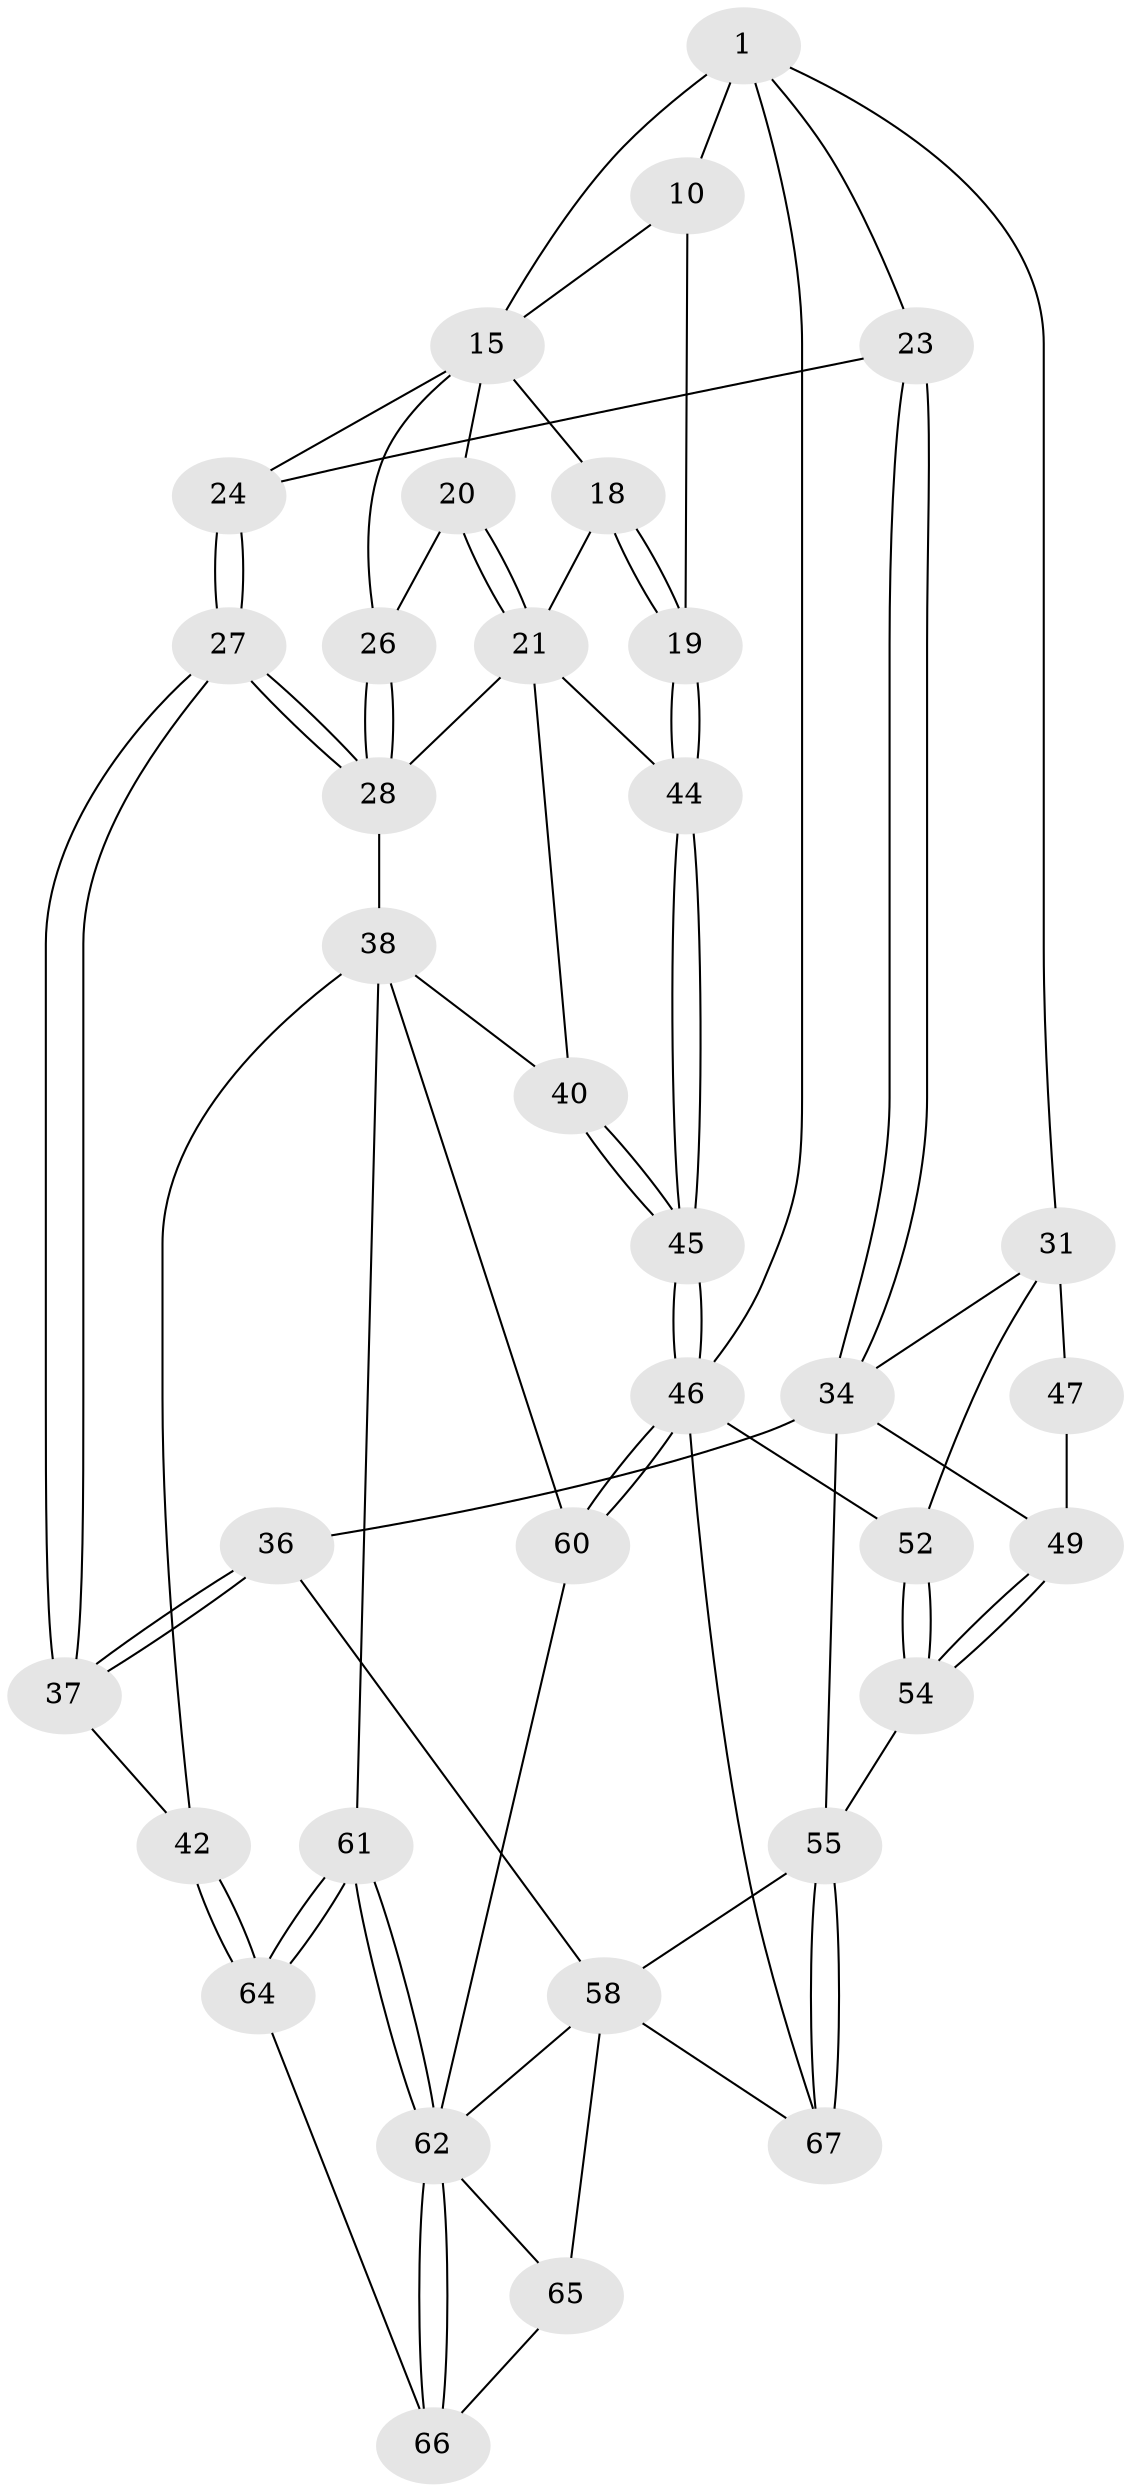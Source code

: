 // original degree distribution, {3: 0.02857142857142857, 5: 0.5142857142857142, 4: 0.24285714285714285, 6: 0.21428571428571427}
// Generated by graph-tools (version 1.1) at 2025/28/03/15/25 16:28:10]
// undirected, 35 vertices, 82 edges
graph export_dot {
graph [start="1"]
  node [color=gray90,style=filled];
  1 [pos="+0.4641276937282561+0",super="+2+5"];
  10 [pos="+0.29594780989072283+0.2041413597633587",super="+11"];
  15 [pos="+0.4012698578770335+0.3514394023298488",super="+16+25"];
  18 [pos="+0.16728342181056016+0.44135505724291674"];
  19 [pos="+0+0.22448612402036985"];
  20 [pos="+0.3089540291551383+0.4557715339169806"];
  21 [pos="+0.2837204150425404+0.4923729646753022",super="+22"];
  23 [pos="+0.686655670148617+0.30744905900907304"];
  24 [pos="+0.5358431939219095+0.4695557911711533"];
  26 [pos="+0.3880564220254261+0.42247360693131053"];
  27 [pos="+0.47564066577368974+0.571381833418484"];
  28 [pos="+0.4243524708338398+0.5080841671779404",super="+29"];
  31 [pos="+1+0.30599021776854063",super="+53+32"];
  34 [pos="+0.7468755842931478+0.46431991802886236",super="+35"];
  36 [pos="+0.5894414980989818+0.7157796627654816"];
  37 [pos="+0.46986155960106873+0.6825420724351748"];
  38 [pos="+0.3608690788460906+0.698142659276572",super="+39+43"];
  40 [pos="+0.16414943352961145+0.6711362735033269"];
  42 [pos="+0.42760323250868815+0.6998741613360326"];
  44 [pos="+0+0.5109288179955435"];
  45 [pos="+0+1"];
  46 [pos="+0+1",super="+51"];
  47 [pos="+1+0.5809682857530031",super="+48"];
  49 [pos="+0.8474944471773207+0.6789424193067664"];
  52 [pos="+1+0.7627423037343999"];
  54 [pos="+0.9907671706548562+0.7760639580046965"];
  55 [pos="+0.922442480260351+0.819493702844919",super="+56"];
  58 [pos="+0.7013689459624228+0.9014776593532918",super="+69+59"];
  60 [pos="+0.061181069080675145+1"];
  61 [pos="+0.33034854189570695+1"];
  62 [pos="+0.32948607823133513+1",super="+63"];
  64 [pos="+0.4526885704496409+0.8668671529823548"];
  65 [pos="+0.564174495337872+0.9531752498042417"];
  66 [pos="+0.48147803286031216+0.9111118541321721"];
  67 [pos="+0.8286101414247569+0.9942808157828114",super="+68"];
  1 -- 10 [weight=3];
  1 -- 46 [weight=2];
  1 -- 31;
  1 -- 23;
  1 -- 15;
  10 -- 19;
  10 -- 15;
  15 -- 18;
  15 -- 20;
  15 -- 24;
  15 -- 26;
  18 -- 19;
  18 -- 19;
  18 -- 21;
  19 -- 44;
  19 -- 44;
  20 -- 21;
  20 -- 21;
  20 -- 26;
  21 -- 28;
  21 -- 40;
  21 -- 44;
  23 -- 24;
  23 -- 34;
  23 -- 34;
  24 -- 27;
  24 -- 27;
  26 -- 28;
  26 -- 28;
  27 -- 28;
  27 -- 28;
  27 -- 37;
  27 -- 37;
  28 -- 38;
  31 -- 52;
  31 -- 47 [weight=3];
  31 -- 34;
  34 -- 49;
  34 -- 36;
  34 -- 55;
  36 -- 37;
  36 -- 37;
  36 -- 58;
  37 -- 42;
  38 -- 40;
  38 -- 60;
  38 -- 42;
  38 -- 61;
  40 -- 45;
  40 -- 45;
  42 -- 64;
  42 -- 64;
  44 -- 45;
  44 -- 45;
  45 -- 46;
  45 -- 46;
  46 -- 60;
  46 -- 60;
  46 -- 52;
  46 -- 67;
  47 -- 49;
  49 -- 54;
  49 -- 54;
  52 -- 54;
  52 -- 54;
  54 -- 55;
  55 -- 67 [weight=2];
  55 -- 67;
  55 -- 58;
  58 -- 62;
  58 -- 65;
  58 -- 67;
  60 -- 62;
  61 -- 62;
  61 -- 62;
  61 -- 64;
  61 -- 64;
  62 -- 66;
  62 -- 66;
  62 -- 65;
  64 -- 66;
  65 -- 66;
}
